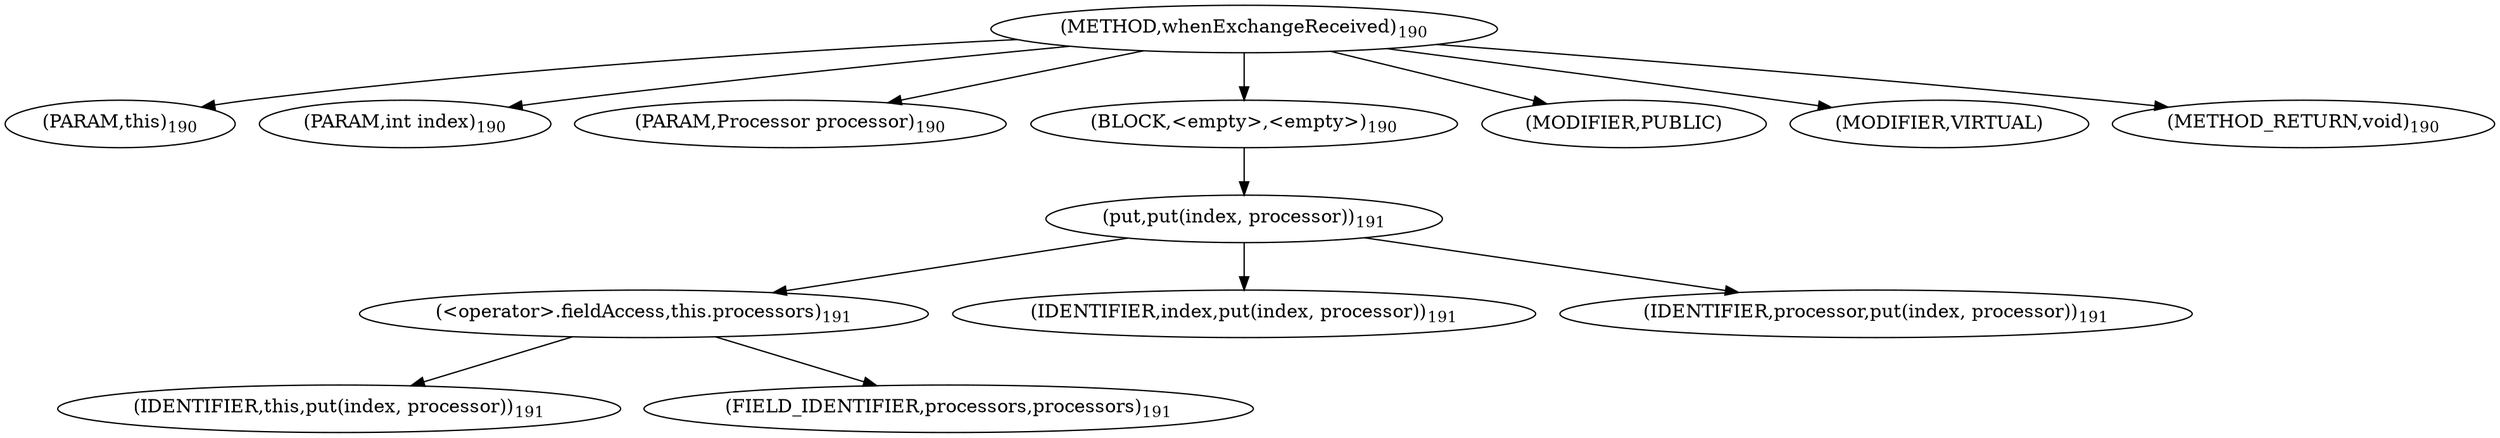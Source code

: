 digraph "whenExchangeReceived" {  
"539" [label = <(METHOD,whenExchangeReceived)<SUB>190</SUB>> ]
"16" [label = <(PARAM,this)<SUB>190</SUB>> ]
"540" [label = <(PARAM,int index)<SUB>190</SUB>> ]
"541" [label = <(PARAM,Processor processor)<SUB>190</SUB>> ]
"542" [label = <(BLOCK,&lt;empty&gt;,&lt;empty&gt;)<SUB>190</SUB>> ]
"543" [label = <(put,put(index, processor))<SUB>191</SUB>> ]
"544" [label = <(&lt;operator&gt;.fieldAccess,this.processors)<SUB>191</SUB>> ]
"15" [label = <(IDENTIFIER,this,put(index, processor))<SUB>191</SUB>> ]
"545" [label = <(FIELD_IDENTIFIER,processors,processors)<SUB>191</SUB>> ]
"546" [label = <(IDENTIFIER,index,put(index, processor))<SUB>191</SUB>> ]
"547" [label = <(IDENTIFIER,processor,put(index, processor))<SUB>191</SUB>> ]
"548" [label = <(MODIFIER,PUBLIC)> ]
"549" [label = <(MODIFIER,VIRTUAL)> ]
"550" [label = <(METHOD_RETURN,void)<SUB>190</SUB>> ]
  "539" -> "16" 
  "539" -> "540" 
  "539" -> "541" 
  "539" -> "542" 
  "539" -> "548" 
  "539" -> "549" 
  "539" -> "550" 
  "542" -> "543" 
  "543" -> "544" 
  "543" -> "546" 
  "543" -> "547" 
  "544" -> "15" 
  "544" -> "545" 
}
